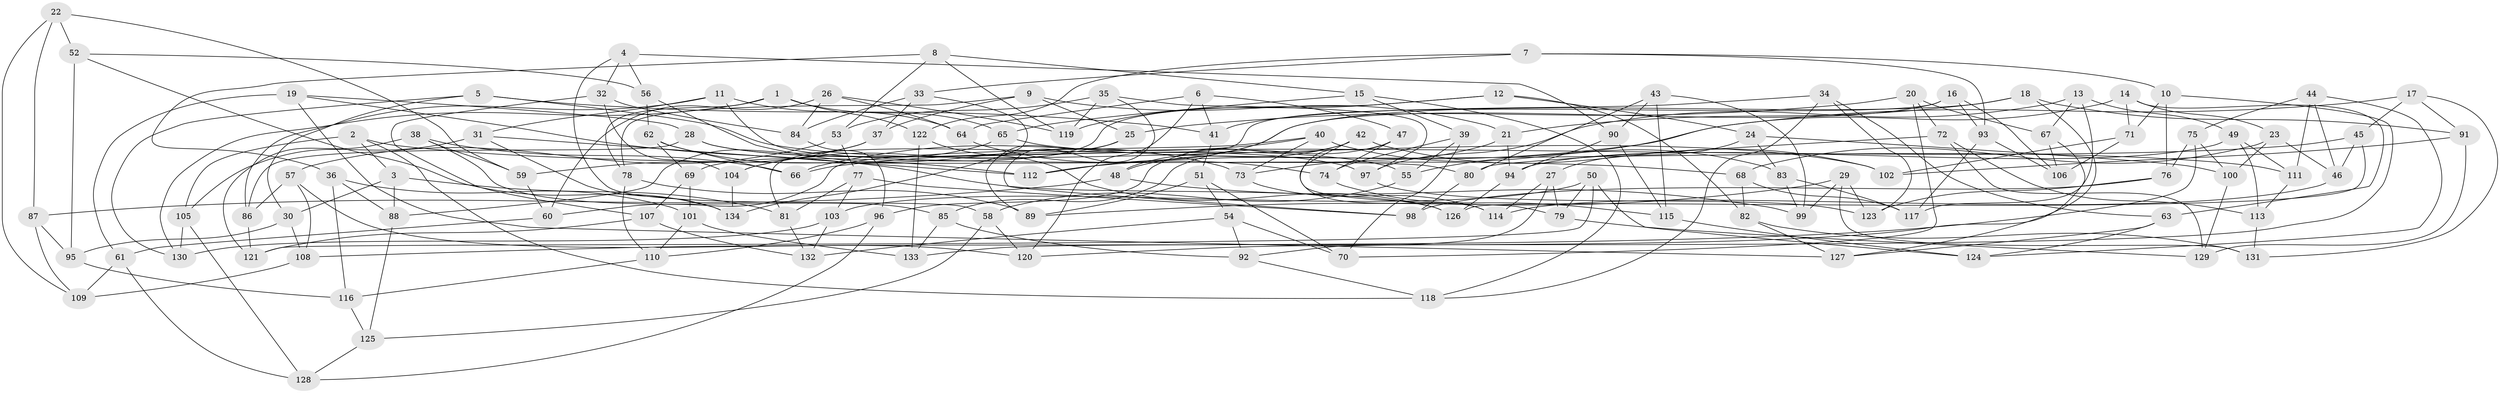 // Generated by graph-tools (version 1.1) at 2025/37/03/09/25 02:37:55]
// undirected, 134 vertices, 268 edges
graph export_dot {
graph [start="1"]
  node [color=gray90,style=filled];
  1;
  2;
  3;
  4;
  5;
  6;
  7;
  8;
  9;
  10;
  11;
  12;
  13;
  14;
  15;
  16;
  17;
  18;
  19;
  20;
  21;
  22;
  23;
  24;
  25;
  26;
  27;
  28;
  29;
  30;
  31;
  32;
  33;
  34;
  35;
  36;
  37;
  38;
  39;
  40;
  41;
  42;
  43;
  44;
  45;
  46;
  47;
  48;
  49;
  50;
  51;
  52;
  53;
  54;
  55;
  56;
  57;
  58;
  59;
  60;
  61;
  62;
  63;
  64;
  65;
  66;
  67;
  68;
  69;
  70;
  71;
  72;
  73;
  74;
  75;
  76;
  77;
  78;
  79;
  80;
  81;
  82;
  83;
  84;
  85;
  86;
  87;
  88;
  89;
  90;
  91;
  92;
  93;
  94;
  95;
  96;
  97;
  98;
  99;
  100;
  101;
  102;
  103;
  104;
  105;
  106;
  107;
  108;
  109;
  110;
  111;
  112;
  113;
  114;
  115;
  116;
  117;
  118;
  119;
  120;
  121;
  122;
  123;
  124;
  125;
  126;
  127;
  128;
  129;
  130;
  131;
  132;
  133;
  134;
  1 -- 65;
  1 -- 130;
  1 -- 78;
  1 -- 122;
  2 -- 68;
  2 -- 105;
  2 -- 3;
  2 -- 118;
  3 -- 81;
  3 -- 88;
  3 -- 30;
  4 -- 56;
  4 -- 90;
  4 -- 58;
  4 -- 32;
  5 -- 102;
  5 -- 130;
  5 -- 41;
  5 -- 30;
  6 -- 120;
  6 -- 41;
  6 -- 47;
  6 -- 64;
  7 -- 33;
  7 -- 10;
  7 -- 93;
  7 -- 122;
  8 -- 15;
  8 -- 119;
  8 -- 53;
  8 -- 36;
  9 -- 21;
  9 -- 25;
  9 -- 78;
  9 -- 37;
  10 -- 71;
  10 -- 76;
  10 -- 133;
  11 -- 80;
  11 -- 86;
  11 -- 64;
  11 -- 31;
  12 -- 24;
  12 -- 119;
  12 -- 69;
  12 -- 82;
  13 -- 49;
  13 -- 97;
  13 -- 67;
  13 -- 117;
  14 -- 55;
  14 -- 23;
  14 -- 63;
  14 -- 71;
  15 -- 118;
  15 -- 39;
  15 -- 65;
  16 -- 93;
  16 -- 48;
  16 -- 81;
  16 -- 106;
  17 -- 91;
  17 -- 45;
  17 -- 131;
  17 -- 112;
  18 -- 91;
  18 -- 112;
  18 -- 21;
  18 -- 127;
  19 -- 61;
  19 -- 28;
  19 -- 127;
  19 -- 126;
  20 -- 70;
  20 -- 25;
  20 -- 67;
  20 -- 72;
  21 -- 94;
  21 -- 73;
  22 -- 59;
  22 -- 52;
  22 -- 87;
  22 -- 109;
  23 -- 100;
  23 -- 68;
  23 -- 46;
  24 -- 100;
  24 -- 83;
  24 -- 27;
  25 -- 89;
  25 -- 104;
  26 -- 119;
  26 -- 64;
  26 -- 60;
  26 -- 84;
  27 -- 114;
  27 -- 79;
  27 -- 92;
  28 -- 97;
  28 -- 86;
  28 -- 55;
  29 -- 123;
  29 -- 89;
  29 -- 131;
  29 -- 99;
  30 -- 95;
  30 -- 108;
  31 -- 105;
  31 -- 134;
  31 -- 112;
  32 -- 84;
  32 -- 107;
  32 -- 104;
  33 -- 37;
  33 -- 84;
  33 -- 134;
  34 -- 63;
  34 -- 41;
  34 -- 118;
  34 -- 123;
  35 -- 119;
  35 -- 98;
  35 -- 53;
  35 -- 97;
  36 -- 116;
  36 -- 101;
  36 -- 88;
  37 -- 88;
  37 -- 59;
  38 -- 66;
  38 -- 59;
  38 -- 121;
  38 -- 85;
  39 -- 70;
  39 -- 55;
  39 -- 74;
  40 -- 66;
  40 -- 83;
  40 -- 73;
  40 -- 60;
  41 -- 51;
  42 -- 48;
  42 -- 79;
  42 -- 96;
  42 -- 102;
  43 -- 115;
  43 -- 90;
  43 -- 80;
  43 -- 99;
  44 -- 124;
  44 -- 46;
  44 -- 75;
  44 -- 111;
  45 -- 46;
  45 -- 66;
  45 -- 126;
  46 -- 114;
  47 -- 85;
  47 -- 74;
  47 -- 114;
  48 -- 87;
  48 -- 99;
  49 -- 113;
  49 -- 94;
  49 -- 111;
  50 -- 103;
  50 -- 79;
  50 -- 124;
  50 -- 121;
  51 -- 70;
  51 -- 54;
  51 -- 89;
  52 -- 56;
  52 -- 134;
  52 -- 95;
  53 -- 77;
  53 -- 57;
  54 -- 92;
  54 -- 70;
  54 -- 132;
  55 -- 58;
  56 -- 73;
  56 -- 62;
  57 -- 108;
  57 -- 86;
  57 -- 120;
  58 -- 120;
  58 -- 125;
  59 -- 60;
  60 -- 61;
  61 -- 109;
  61 -- 128;
  62 -- 69;
  62 -- 112;
  62 -- 66;
  63 -- 127;
  63 -- 124;
  64 -- 74;
  65 -- 104;
  65 -- 111;
  67 -- 106;
  67 -- 120;
  68 -- 82;
  68 -- 117;
  69 -- 107;
  69 -- 101;
  71 -- 102;
  71 -- 106;
  72 -- 129;
  72 -- 80;
  72 -- 113;
  73 -- 114;
  74 -- 115;
  75 -- 108;
  75 -- 76;
  75 -- 100;
  76 -- 98;
  76 -- 123;
  77 -- 98;
  77 -- 81;
  77 -- 103;
  78 -- 110;
  78 -- 89;
  79 -- 129;
  80 -- 98;
  81 -- 132;
  82 -- 131;
  82 -- 127;
  83 -- 99;
  83 -- 117;
  84 -- 96;
  85 -- 133;
  85 -- 92;
  86 -- 121;
  87 -- 95;
  87 -- 109;
  88 -- 125;
  90 -- 94;
  90 -- 115;
  91 -- 129;
  91 -- 102;
  92 -- 118;
  93 -- 106;
  93 -- 117;
  94 -- 126;
  95 -- 116;
  96 -- 128;
  96 -- 110;
  97 -- 123;
  100 -- 129;
  101 -- 110;
  101 -- 133;
  103 -- 132;
  103 -- 130;
  104 -- 134;
  105 -- 128;
  105 -- 130;
  107 -- 132;
  107 -- 121;
  108 -- 109;
  110 -- 116;
  111 -- 113;
  113 -- 131;
  115 -- 124;
  116 -- 125;
  122 -- 133;
  122 -- 126;
  125 -- 128;
}
